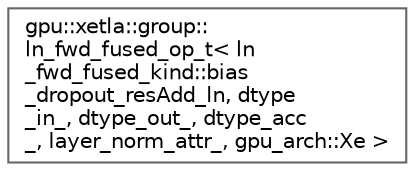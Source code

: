 digraph "Graphical Class Hierarchy"
{
 // LATEX_PDF_SIZE
  bgcolor="transparent";
  edge [fontname=Helvetica,fontsize=10,labelfontname=Helvetica,labelfontsize=10];
  node [fontname=Helvetica,fontsize=10,shape=box,height=0.2,width=0.4];
  rankdir="LR";
  Node0 [id="Node000000",label="gpu::xetla::group::\lln_fwd_fused_op_t\< ln\l_fwd_fused_kind::bias\l_dropout_resAdd_ln, dtype\l_in_, dtype_out_, dtype_acc\l_, layer_norm_attr_, gpu_arch::Xe \>",height=0.2,width=0.4,color="grey40", fillcolor="white", style="filled",URL="$structgpu_1_1xetla_1_1group_1_1ln__fwd__fused__op__t_3_01ln__fwd__fused__kind_1_1bias__dropout__7bd6ac5d5274c089bfc0bfda44480c4d.html",tooltip=" "];
}
